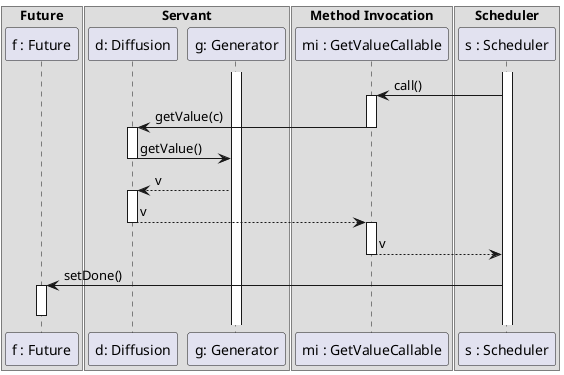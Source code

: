 @startuml
box "Future"
    participant "f : Future" as f
end box
box "Servant"
    participant "d: Diffusion" as d
    participant "g: Generator" as g
end box
box "Method Invocation"
    participant "mi : GetValueCallable" as mi
end box
box "Scheduler"
    participant "s : Scheduler" as s
end box
activate g
activate s
s -> mi: call()
activate mi
mi -> d: getValue(c)
deactivate mi
activate d
d -> g: getValue()
deactivate d
g --> d: v
activate d
d --> mi: v
deactivate d
activate mi
mi --> s: v
deactivate mi
s -> f: setDone()
activate f
deactivate f
@enduml
